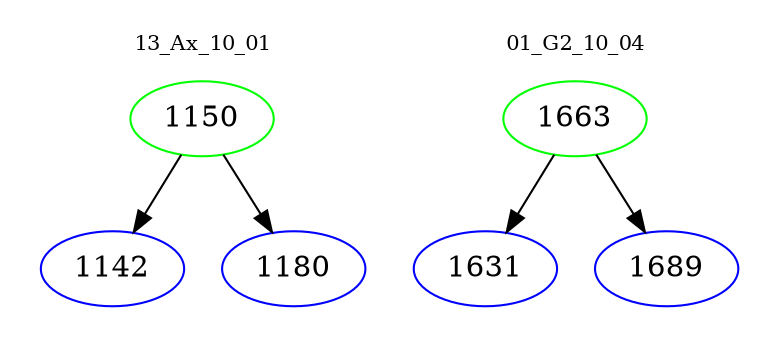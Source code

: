 digraph{
subgraph cluster_0 {
color = white
label = "13_Ax_10_01";
fontsize=10;
T0_1150 [label="1150", color="green"]
T0_1150 -> T0_1142 [color="black"]
T0_1142 [label="1142", color="blue"]
T0_1150 -> T0_1180 [color="black"]
T0_1180 [label="1180", color="blue"]
}
subgraph cluster_1 {
color = white
label = "01_G2_10_04";
fontsize=10;
T1_1663 [label="1663", color="green"]
T1_1663 -> T1_1631 [color="black"]
T1_1631 [label="1631", color="blue"]
T1_1663 -> T1_1689 [color="black"]
T1_1689 [label="1689", color="blue"]
}
}
